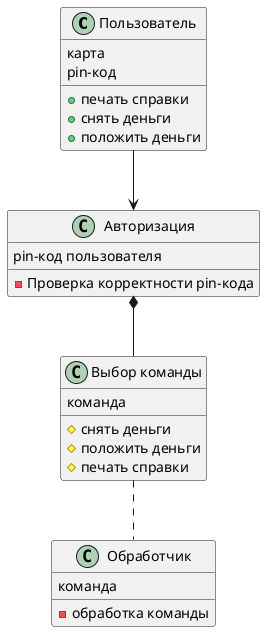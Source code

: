 @startuml pr1_class
class "Пользователь"{
    {field} карта
    {field} pin-код
    {method} + печать справки
    {method} + снять деньги
    {method} + положить деньги
}
class "Авторизация"{
    {field} pin-код пользователя
    {method} - Проверка корректности pin-кода
}
class "Выбор команды"{
    {field} команда
    {method} # снять деньги
    {method} # положить деньги
    {method} # печать справки
}
class "Обработчик"{
    {field} команда
    {method} - обработка команды
}

"Пользователь" --> "Авторизация"
"Авторизация" *-- "Выбор команды"
"Выбор команды" .. "Обработчик"
@enduml